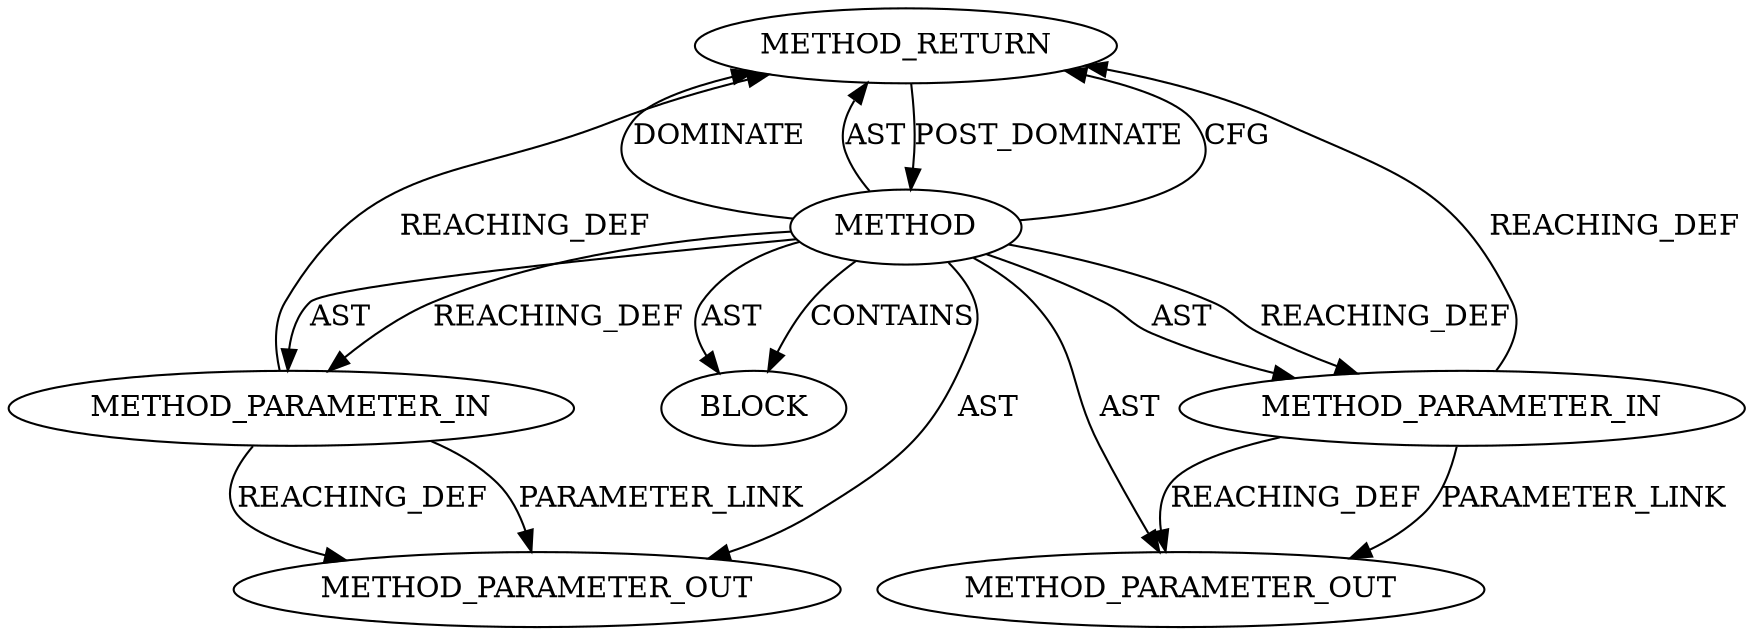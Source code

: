 digraph {
  19867 [label=METHOD_RETURN ORDER=2 CODE="RET" TYPE_FULL_NAME="ANY" EVALUATION_STRATEGY="BY_VALUE"]
  21954 [label=METHOD_PARAMETER_OUT ORDER=1 CODE="p1" IS_VARIADIC=false TYPE_FULL_NAME="ANY" EVALUATION_STRATEGY="BY_VALUE" INDEX=1 NAME="p1"]
  19864 [label=METHOD_PARAMETER_IN ORDER=1 CODE="p1" IS_VARIADIC=false TYPE_FULL_NAME="ANY" EVALUATION_STRATEGY="BY_VALUE" INDEX=1 NAME="p1"]
  19863 [label=METHOD AST_PARENT_TYPE="NAMESPACE_BLOCK" AST_PARENT_FULL_NAME="<global>" ORDER=0 CODE="<empty>" FULL_NAME="SNMP_INC_STATS" IS_EXTERNAL=true FILENAME="<empty>" SIGNATURE="" NAME="SNMP_INC_STATS"]
  19865 [label=METHOD_PARAMETER_IN ORDER=2 CODE="p2" IS_VARIADIC=false TYPE_FULL_NAME="ANY" EVALUATION_STRATEGY="BY_VALUE" INDEX=2 NAME="p2"]
  19866 [label=BLOCK ORDER=1 ARGUMENT_INDEX=1 CODE="<empty>" TYPE_FULL_NAME="ANY"]
  21955 [label=METHOD_PARAMETER_OUT ORDER=2 CODE="p2" IS_VARIADIC=false TYPE_FULL_NAME="ANY" EVALUATION_STRATEGY="BY_VALUE" INDEX=2 NAME="p2"]
  19864 -> 21954 [label=REACHING_DEF VARIABLE="p1"]
  19867 -> 19863 [label=POST_DOMINATE ]
  19863 -> 19864 [label=AST ]
  19865 -> 21955 [label=PARAMETER_LINK ]
  19863 -> 21955 [label=AST ]
  19865 -> 21955 [label=REACHING_DEF VARIABLE="p2"]
  19863 -> 19866 [label=AST ]
  19863 -> 19865 [label=REACHING_DEF VARIABLE=""]
  19864 -> 21954 [label=PARAMETER_LINK ]
  19863 -> 19867 [label=CFG ]
  19863 -> 19865 [label=AST ]
  19863 -> 21954 [label=AST ]
  19865 -> 19867 [label=REACHING_DEF VARIABLE="p2"]
  19863 -> 19866 [label=CONTAINS ]
  19863 -> 19864 [label=REACHING_DEF VARIABLE=""]
  19863 -> 19867 [label=DOMINATE ]
  19864 -> 19867 [label=REACHING_DEF VARIABLE="p1"]
  19863 -> 19867 [label=AST ]
}
